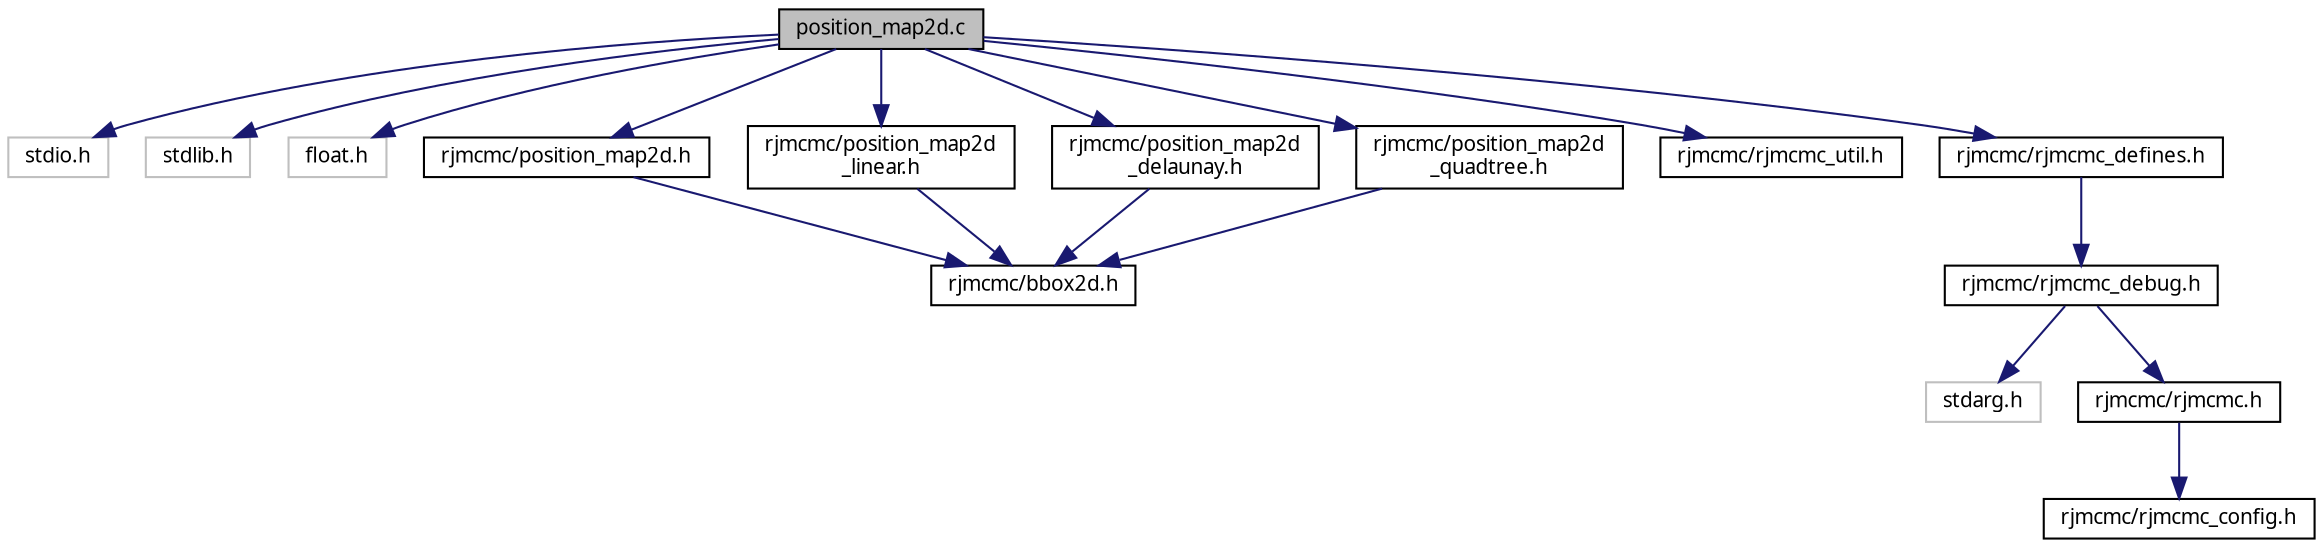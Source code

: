 digraph "position_map2d.c"
{
  edge [fontname="FreeSans.ttf",fontsize="10",labelfontname="FreeSans.ttf",labelfontsize="10"];
  node [fontname="FreeSans.ttf",fontsize="10",shape=record];
  Node1 [label="position_map2d.c",height=0.2,width=0.4,color="black", fillcolor="grey75", style="filled", fontcolor="black"];
  Node1 -> Node2 [color="midnightblue",fontsize="10",style="solid",fontname="FreeSans.ttf"];
  Node2 [label="stdio.h",height=0.2,width=0.4,color="grey75", fillcolor="white", style="filled"];
  Node1 -> Node3 [color="midnightblue",fontsize="10",style="solid",fontname="FreeSans.ttf"];
  Node3 [label="stdlib.h",height=0.2,width=0.4,color="grey75", fillcolor="white", style="filled"];
  Node1 -> Node4 [color="midnightblue",fontsize="10",style="solid",fontname="FreeSans.ttf"];
  Node4 [label="float.h",height=0.2,width=0.4,color="grey75", fillcolor="white", style="filled"];
  Node1 -> Node5 [color="midnightblue",fontsize="10",style="solid",fontname="FreeSans.ttf"];
  Node5 [label="rjmcmc/position_map2d.h",height=0.2,width=0.4,color="black", fillcolor="white", style="filled",URL="$position__map2d_8h.html"];
  Node5 -> Node6 [color="midnightblue",fontsize="10",style="solid",fontname="FreeSans.ttf"];
  Node6 [label="rjmcmc/bbox2d.h",height=0.2,width=0.4,color="black", fillcolor="white", style="filled",URL="$bbox2d_8h.html",tooltip="2D Bounding Box routines "];
  Node1 -> Node7 [color="midnightblue",fontsize="10",style="solid",fontname="FreeSans.ttf"];
  Node7 [label="rjmcmc/position_map2d\l_linear.h",height=0.2,width=0.4,color="black", fillcolor="white", style="filled",URL="$position__map2d__linear_8h.html"];
  Node7 -> Node6 [color="midnightblue",fontsize="10",style="solid",fontname="FreeSans.ttf"];
  Node1 -> Node8 [color="midnightblue",fontsize="10",style="solid",fontname="FreeSans.ttf"];
  Node8 [label="rjmcmc/position_map2d\l_delaunay.h",height=0.2,width=0.4,color="black", fillcolor="white", style="filled",URL="$position__map2d__delaunay_8h.html"];
  Node8 -> Node6 [color="midnightblue",fontsize="10",style="solid",fontname="FreeSans.ttf"];
  Node1 -> Node9 [color="midnightblue",fontsize="10",style="solid",fontname="FreeSans.ttf"];
  Node9 [label="rjmcmc/position_map2d\l_quadtree.h",height=0.2,width=0.4,color="black", fillcolor="white", style="filled",URL="$position__map2d__quadtree_8h.html"];
  Node9 -> Node6 [color="midnightblue",fontsize="10",style="solid",fontname="FreeSans.ttf"];
  Node1 -> Node10 [color="midnightblue",fontsize="10",style="solid",fontname="FreeSans.ttf"];
  Node10 [label="rjmcmc/rjmcmc_util.h",height=0.2,width=0.4,color="black", fillcolor="white", style="filled",URL="$rjmcmc__util_8h.html"];
  Node1 -> Node11 [color="midnightblue",fontsize="10",style="solid",fontname="FreeSans.ttf"];
  Node11 [label="rjmcmc/rjmcmc_defines.h",height=0.2,width=0.4,color="black", fillcolor="white", style="filled",URL="$rjmcmc__defines_8h.html"];
  Node11 -> Node12 [color="midnightblue",fontsize="10",style="solid",fontname="FreeSans.ttf"];
  Node12 [label="rjmcmc/rjmcmc_debug.h",height=0.2,width=0.4,color="black", fillcolor="white", style="filled",URL="$rjmcmc__debug_8h.html"];
  Node12 -> Node13 [color="midnightblue",fontsize="10",style="solid",fontname="FreeSans.ttf"];
  Node13 [label="stdarg.h",height=0.2,width=0.4,color="grey75", fillcolor="white", style="filled"];
  Node12 -> Node14 [color="midnightblue",fontsize="10",style="solid",fontname="FreeSans.ttf"];
  Node14 [label="rjmcmc/rjmcmc.h",height=0.2,width=0.4,color="black", fillcolor="white", style="filled",URL="$rjmcmc_8h.html"];
  Node14 -> Node15 [color="midnightblue",fontsize="10",style="solid",fontname="FreeSans.ttf"];
  Node15 [label="rjmcmc/rjmcmc_config.h",height=0.2,width=0.4,color="black", fillcolor="white", style="filled",URL="$rjmcmc__config_8h.html"];
}
